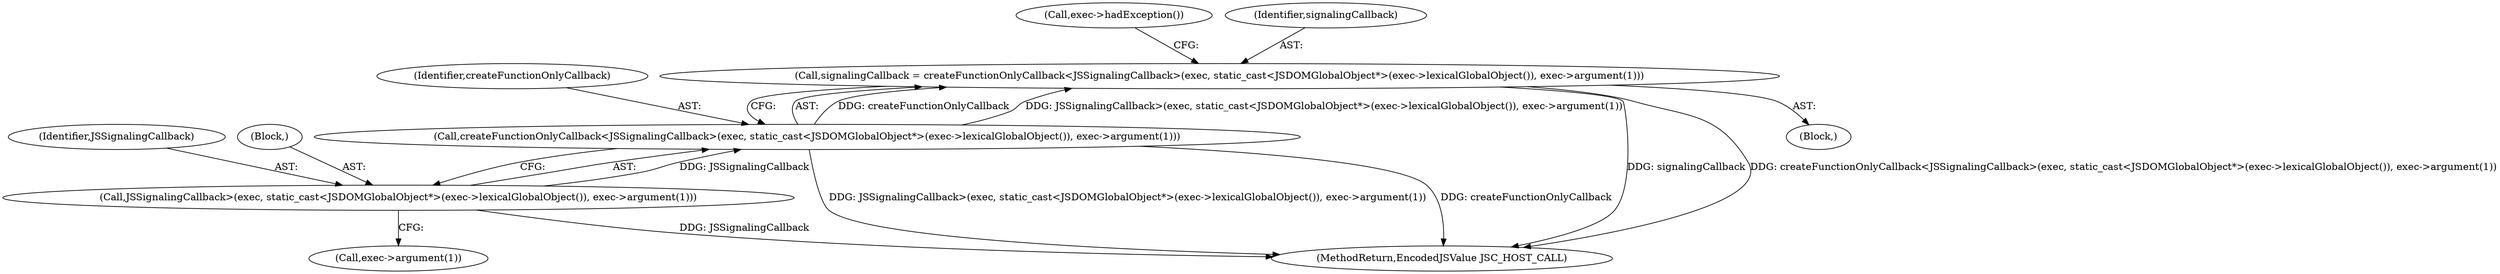 digraph "0_Chrome_b944f670bb7a8a919daac497a4ea0536c954c201_1@API" {
"1000144" [label="(Call,signalingCallback = createFunctionOnlyCallback<JSSignalingCallback>(exec, static_cast<JSDOMGlobalObject*>(exec->lexicalGlobalObject()), exec->argument(1)))"];
"1000146" [label="(Call,createFunctionOnlyCallback<JSSignalingCallback>(exec, static_cast<JSDOMGlobalObject*>(exec->lexicalGlobalObject()), exec->argument(1)))"];
"1000148" [label="(Call,JSSignalingCallback>(exec, static_cast<JSDOMGlobalObject*>(exec->lexicalGlobalObject()), exec->argument(1)))"];
"1000177" [label="(MethodReturn,EncodedJSValue JSC_HOST_CALL)"];
"1000159" [label="(Call,exec->hadException())"];
"1000147" [label="(Identifier,createFunctionOnlyCallback)"];
"1000145" [label="(Identifier,signalingCallback)"];
"1000149" [label="(Identifier,JSSignalingCallback)"];
"1000148" [label="(Call,JSSignalingCallback>(exec, static_cast<JSDOMGlobalObject*>(exec->lexicalGlobalObject()), exec->argument(1)))"];
"1000150" [label="(Block,)"];
"1000102" [label="(Block,)"];
"1000146" [label="(Call,createFunctionOnlyCallback<JSSignalingCallback>(exec, static_cast<JSDOMGlobalObject*>(exec->lexicalGlobalObject()), exec->argument(1)))"];
"1000156" [label="(Call,exec->argument(1))"];
"1000144" [label="(Call,signalingCallback = createFunctionOnlyCallback<JSSignalingCallback>(exec, static_cast<JSDOMGlobalObject*>(exec->lexicalGlobalObject()), exec->argument(1)))"];
"1000144" -> "1000102"  [label="AST: "];
"1000144" -> "1000146"  [label="CFG: "];
"1000145" -> "1000144"  [label="AST: "];
"1000146" -> "1000144"  [label="AST: "];
"1000159" -> "1000144"  [label="CFG: "];
"1000144" -> "1000177"  [label="DDG: signalingCallback"];
"1000144" -> "1000177"  [label="DDG: createFunctionOnlyCallback<JSSignalingCallback>(exec, static_cast<JSDOMGlobalObject*>(exec->lexicalGlobalObject()), exec->argument(1))"];
"1000146" -> "1000144"  [label="DDG: createFunctionOnlyCallback"];
"1000146" -> "1000144"  [label="DDG: JSSignalingCallback>(exec, static_cast<JSDOMGlobalObject*>(exec->lexicalGlobalObject()), exec->argument(1))"];
"1000146" -> "1000148"  [label="CFG: "];
"1000147" -> "1000146"  [label="AST: "];
"1000148" -> "1000146"  [label="AST: "];
"1000146" -> "1000177"  [label="DDG: JSSignalingCallback>(exec, static_cast<JSDOMGlobalObject*>(exec->lexicalGlobalObject()), exec->argument(1))"];
"1000146" -> "1000177"  [label="DDG: createFunctionOnlyCallback"];
"1000148" -> "1000146"  [label="DDG: JSSignalingCallback"];
"1000148" -> "1000156"  [label="CFG: "];
"1000149" -> "1000148"  [label="AST: "];
"1000150" -> "1000148"  [label="AST: "];
"1000148" -> "1000177"  [label="DDG: JSSignalingCallback"];
}
